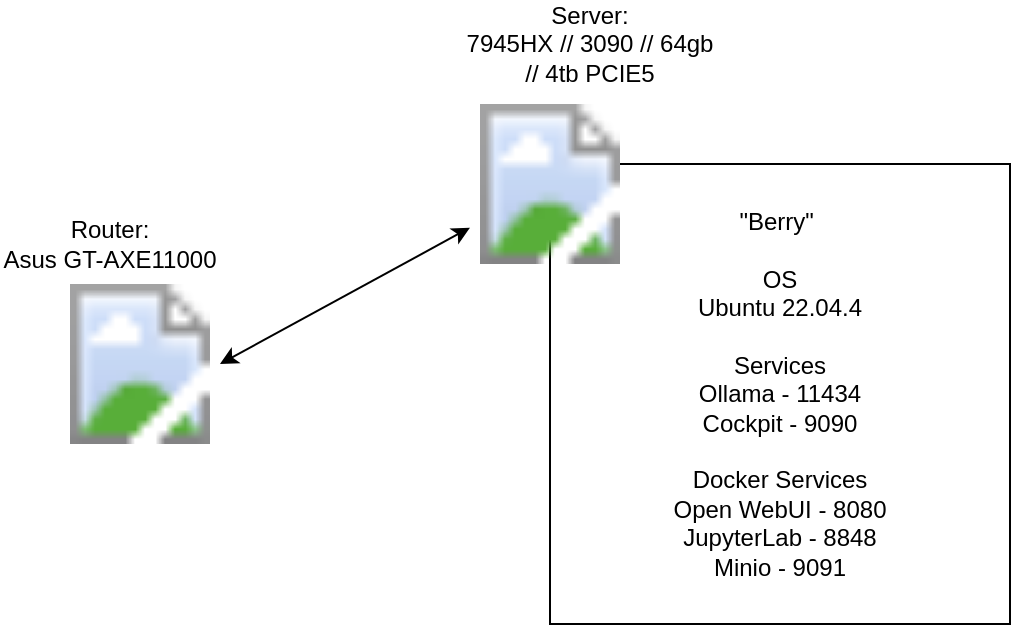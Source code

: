 <mxGraphModel dx="754" dy="763" grid="1" gridSize="10" guides="1" tooltips="1" connect="1" arrows="1" fold="1" page="1" pageScale="1" pageWidth="850" pageHeight="1100" background="#ffffff"><root><mxCell id="0"/><mxCell id="1" parent="0"/><mxCell id="3" value="" style="image;html=1;labelBackgroundColor=#ffffff;image=https://raw.githubusercontent.com/jgraph/mxgraph/master/javascript/examples/grapheditor/www/stencils//clipart/Wireless_Router_N_128x128.png" parent="1" vertex="1"><mxGeometry x="155" y="440" width="80" height="80" as="geometry"/></mxCell><mxCell id="5" value="" style="endArrow=classic;startArrow=classic;html=1;exitX=1;exitY=0.5;" parent="1" source="3" target="2" edge="1"><mxGeometry width="50" height="50" relative="1" as="geometry"><mxPoint x="240" y="480" as="sourcePoint"/><mxPoint x="290" y="430" as="targetPoint"/></mxGeometry></mxCell><mxCell id="7" value="&lt;div&gt;Router:&lt;/div&gt;Asus GT-AXE11000" style="text;html=1;strokeColor=none;fillColor=none;align=center;verticalAlign=middle;whiteSpace=wrap;rounded=0;" parent="1" vertex="1"><mxGeometry x="125" y="410" width="110" height="20" as="geometry"/></mxCell><mxCell id="8" value="&lt;div&gt;Server:&lt;/div&gt;&lt;div&gt;7945HX // 3090 // 64gb // 4tb PCIE5&lt;/div&gt;" style="text;html=1;strokeColor=none;fillColor=none;align=center;verticalAlign=middle;whiteSpace=wrap;rounded=0;" parent="1" vertex="1"><mxGeometry x="355" y="310" width="130" height="20" as="geometry"/></mxCell><mxCell id="10" value="&lt;div&gt;&quot;Berry&quot;&amp;nbsp;&lt;/div&gt;&lt;div&gt;&lt;br&gt;&lt;/div&gt;&lt;span&gt;OS&lt;/span&gt;&lt;div&gt;&lt;span&gt;Ubuntu 22.04.4&lt;/span&gt;&lt;div&gt;&lt;br&gt;&lt;/div&gt;&lt;div&gt;Services&lt;/div&gt;&lt;div&gt;Ollama - 11434&lt;/div&gt;&lt;div&gt;Cockpit - 9090&lt;/div&gt;&lt;div&gt;&lt;br&gt;&lt;/div&gt;&lt;div&gt;Docker Services&lt;/div&gt;&lt;/div&gt;&lt;div&gt;Open WebUI - 8080&lt;/div&gt;&lt;div&gt;JupyterLab - 8848&lt;/div&gt;&lt;div&gt;Minio - 9091&lt;/div&gt;" style="whiteSpace=wrap;html=1;aspect=fixed;" parent="1" vertex="1"><mxGeometry x="400" y="380" width="230" height="230" as="geometry"/></mxCell><mxCell id="2" value="" style="image;html=1;labelBackgroundColor=#ffffff;image=https://raw.githubusercontent.com/jgraph/mxgraph/master/javascript/examples/grapheditor/www/stencils//clipart/Server_Tower_128x128.png" parent="1" vertex="1"><mxGeometry x="360" y="350" width="80" height="80" as="geometry"/></mxCell></root></mxGraphModel>